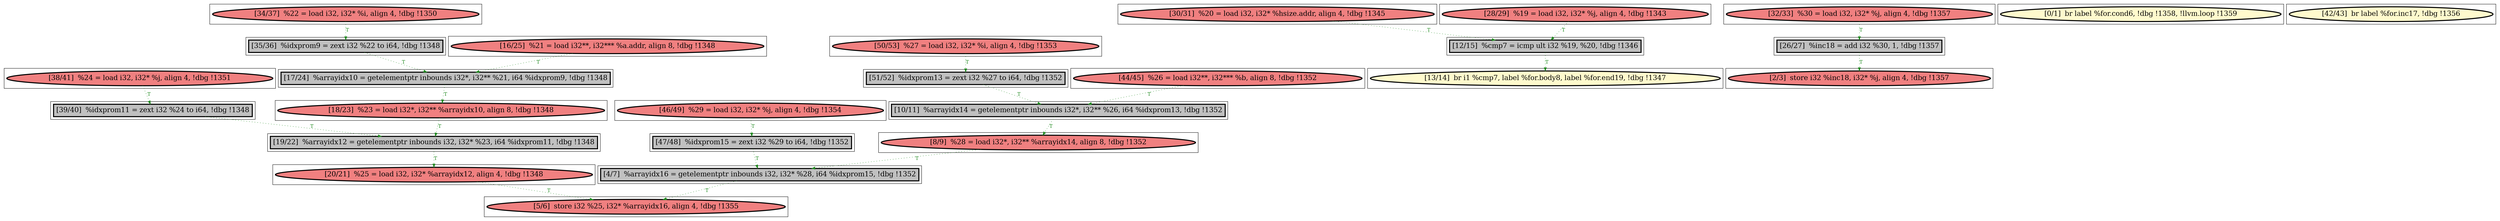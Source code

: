 
digraph G {



node1224->node1226 [style=dotted,color=forestgreen,label="T",fontcolor=forestgreen ]
node1212->node1211 [style=dotted,color=forestgreen,label="T",fontcolor=forestgreen ]
node1234->node1217 [style=dotted,color=forestgreen,label="T",fontcolor=forestgreen ]
node1215->node1214 [style=dotted,color=forestgreen,label="T",fontcolor=forestgreen ]
node1228->node1215 [style=dotted,color=forestgreen,label="T",fontcolor=forestgreen ]
node1210->node1213 [style=dotted,color=forestgreen,label="T",fontcolor=forestgreen ]
node1229->node1213 [style=dotted,color=forestgreen,label="T",fontcolor=forestgreen ]
node1226->node1216 [style=dotted,color=forestgreen,label="T",fontcolor=forestgreen ]
node1217->node1216 [style=dotted,color=forestgreen,label="T",fontcolor=forestgreen ]
node1225->node1227 [style=dotted,color=forestgreen,label="T",fontcolor=forestgreen ]
node1216->node1229 [style=dotted,color=forestgreen,label="T",fontcolor=forestgreen ]
node1222->node1210 [style=dotted,color=forestgreen,label="T",fontcolor=forestgreen ]
node1221->node1223 [style=dotted,color=forestgreen,label="T",fontcolor=forestgreen ]
node1232->node1209 [style=dotted,color=forestgreen,label="T",fontcolor=forestgreen ]
node1230->node1232 [style=dotted,color=forestgreen,label="T",fontcolor=forestgreen ]
node1233->node1234 [style=dotted,color=forestgreen,label="T",fontcolor=forestgreen ]
node1227->node1234 [style=dotted,color=forestgreen,label="T",fontcolor=forestgreen ]
node1211->node1210 [style=dotted,color=forestgreen,label="T",fontcolor=forestgreen ]
node1223->node1212 [style=dotted,color=forestgreen,label="T",fontcolor=forestgreen ]
node1219->node1212 [style=dotted,color=forestgreen,label="T",fontcolor=forestgreen ]
node1220->node1222 [style=dotted,color=forestgreen,label="T",fontcolor=forestgreen ]
node1231->node1215 [style=dotted,color=forestgreen,label="T",fontcolor=forestgreen ]


subgraph cluster26 {


node1234 [penwidth=3.0,fontsize=20,fillcolor=grey,label="[17/24]  %arrayidx10 = getelementptr inbounds i32*, i32** %21, i64 %idxprom9, !dbg !1348",shape=rectangle,style=filled ]



}

subgraph cluster25 {


node1233 [penwidth=3.0,fontsize=20,fillcolor=lightcoral,label="[16/25]  %21 = load i32**, i32*** %a.addr, align 8, !dbg !1348",shape=ellipse,style=filled ]



}

subgraph cluster24 {


node1232 [penwidth=3.0,fontsize=20,fillcolor=grey,label="[26/27]  %inc18 = add i32 %30, 1, !dbg !1357",shape=rectangle,style=filled ]



}

subgraph cluster22 {


node1230 [penwidth=3.0,fontsize=20,fillcolor=lightcoral,label="[32/33]  %30 = load i32, i32* %j, align 4, !dbg !1357",shape=ellipse,style=filled ]



}

subgraph cluster20 {


node1228 [penwidth=3.0,fontsize=20,fillcolor=lightcoral,label="[30/31]  %20 = load i32, i32* %hsize.addr, align 4, !dbg !1345",shape=ellipse,style=filled ]



}

subgraph cluster18 {


node1226 [penwidth=3.0,fontsize=20,fillcolor=grey,label="[39/40]  %idxprom11 = zext i32 %24 to i64, !dbg !1348",shape=rectangle,style=filled ]



}

subgraph cluster16 {


node1224 [penwidth=3.0,fontsize=20,fillcolor=lightcoral,label="[38/41]  %24 = load i32, i32* %j, align 4, !dbg !1351",shape=ellipse,style=filled ]



}

subgraph cluster17 {


node1225 [penwidth=3.0,fontsize=20,fillcolor=lightcoral,label="[34/37]  %22 = load i32, i32* %i, align 4, !dbg !1350",shape=ellipse,style=filled ]



}

subgraph cluster4 {


node1212 [penwidth=3.0,fontsize=20,fillcolor=grey,label="[10/11]  %arrayidx14 = getelementptr inbounds i32*, i32** %26, i64 %idxprom13, !dbg !1352",shape=rectangle,style=filled ]



}

subgraph cluster3 {


node1211 [penwidth=3.0,fontsize=20,fillcolor=lightcoral,label="[8/9]  %28 = load i32*, i32** %arrayidx14, align 8, !dbg !1352",shape=ellipse,style=filled ]



}

subgraph cluster2 {


node1210 [penwidth=3.0,fontsize=20,fillcolor=grey,label="[4/7]  %arrayidx16 = getelementptr inbounds i32, i32* %28, i64 %idxprom15, !dbg !1352",shape=rectangle,style=filled ]



}

subgraph cluster1 {


node1209 [penwidth=3.0,fontsize=20,fillcolor=lightcoral,label="[2/3]  store i32 %inc18, i32* %j, align 4, !dbg !1357",shape=ellipse,style=filled ]



}

subgraph cluster12 {


node1220 [penwidth=3.0,fontsize=20,fillcolor=lightcoral,label="[46/49]  %29 = load i32, i32* %j, align 4, !dbg !1354",shape=ellipse,style=filled ]



}

subgraph cluster5 {


node1213 [penwidth=3.0,fontsize=20,fillcolor=lightcoral,label="[5/6]  store i32 %25, i32* %arrayidx16, align 4, !dbg !1355",shape=ellipse,style=filled ]



}

subgraph cluster0 {


node1208 [penwidth=3.0,fontsize=20,fillcolor=lemonchiffon,label="[0/1]  br label %for.cond6, !dbg !1358, !llvm.loop !1359",shape=ellipse,style=filled ]



}

subgraph cluster6 {


node1214 [penwidth=3.0,fontsize=20,fillcolor=lemonchiffon,label="[13/14]  br i1 %cmp7, label %for.body8, label %for.end19, !dbg !1347",shape=ellipse,style=filled ]



}

subgraph cluster14 {


node1222 [penwidth=3.0,fontsize=20,fillcolor=grey,label="[47/48]  %idxprom15 = zext i32 %29 to i64, !dbg !1352",shape=rectangle,style=filled ]



}

subgraph cluster7 {


node1215 [penwidth=3.0,fontsize=20,fillcolor=grey,label="[12/15]  %cmp7 = icmp ult i32 %19, %20, !dbg !1346",shape=rectangle,style=filled ]



}

subgraph cluster23 {


node1231 [penwidth=3.0,fontsize=20,fillcolor=lightcoral,label="[28/29]  %19 = load i32, i32* %j, align 4, !dbg !1343",shape=ellipse,style=filled ]



}

subgraph cluster8 {


node1216 [penwidth=3.0,fontsize=20,fillcolor=grey,label="[19/22]  %arrayidx12 = getelementptr inbounds i32, i32* %23, i64 %idxprom11, !dbg !1348",shape=rectangle,style=filled ]



}

subgraph cluster21 {


node1229 [penwidth=3.0,fontsize=20,fillcolor=lightcoral,label="[20/21]  %25 = load i32, i32* %arrayidx12, align 4, !dbg !1348",shape=ellipse,style=filled ]



}

subgraph cluster9 {


node1217 [penwidth=3.0,fontsize=20,fillcolor=lightcoral,label="[18/23]  %23 = load i32*, i32** %arrayidx10, align 8, !dbg !1348",shape=ellipse,style=filled ]



}

subgraph cluster19 {


node1227 [penwidth=3.0,fontsize=20,fillcolor=grey,label="[35/36]  %idxprom9 = zext i32 %22 to i64, !dbg !1348",shape=rectangle,style=filled ]



}

subgraph cluster10 {


node1218 [penwidth=3.0,fontsize=20,fillcolor=lemonchiffon,label="[42/43]  br label %for.inc17, !dbg !1356",shape=ellipse,style=filled ]



}

subgraph cluster11 {


node1219 [penwidth=3.0,fontsize=20,fillcolor=lightcoral,label="[44/45]  %26 = load i32**, i32*** %b, align 8, !dbg !1352",shape=ellipse,style=filled ]



}

subgraph cluster13 {


node1221 [penwidth=3.0,fontsize=20,fillcolor=lightcoral,label="[50/53]  %27 = load i32, i32* %i, align 4, !dbg !1353",shape=ellipse,style=filled ]



}

subgraph cluster15 {


node1223 [penwidth=3.0,fontsize=20,fillcolor=grey,label="[51/52]  %idxprom13 = zext i32 %27 to i64, !dbg !1352",shape=rectangle,style=filled ]



}

}
